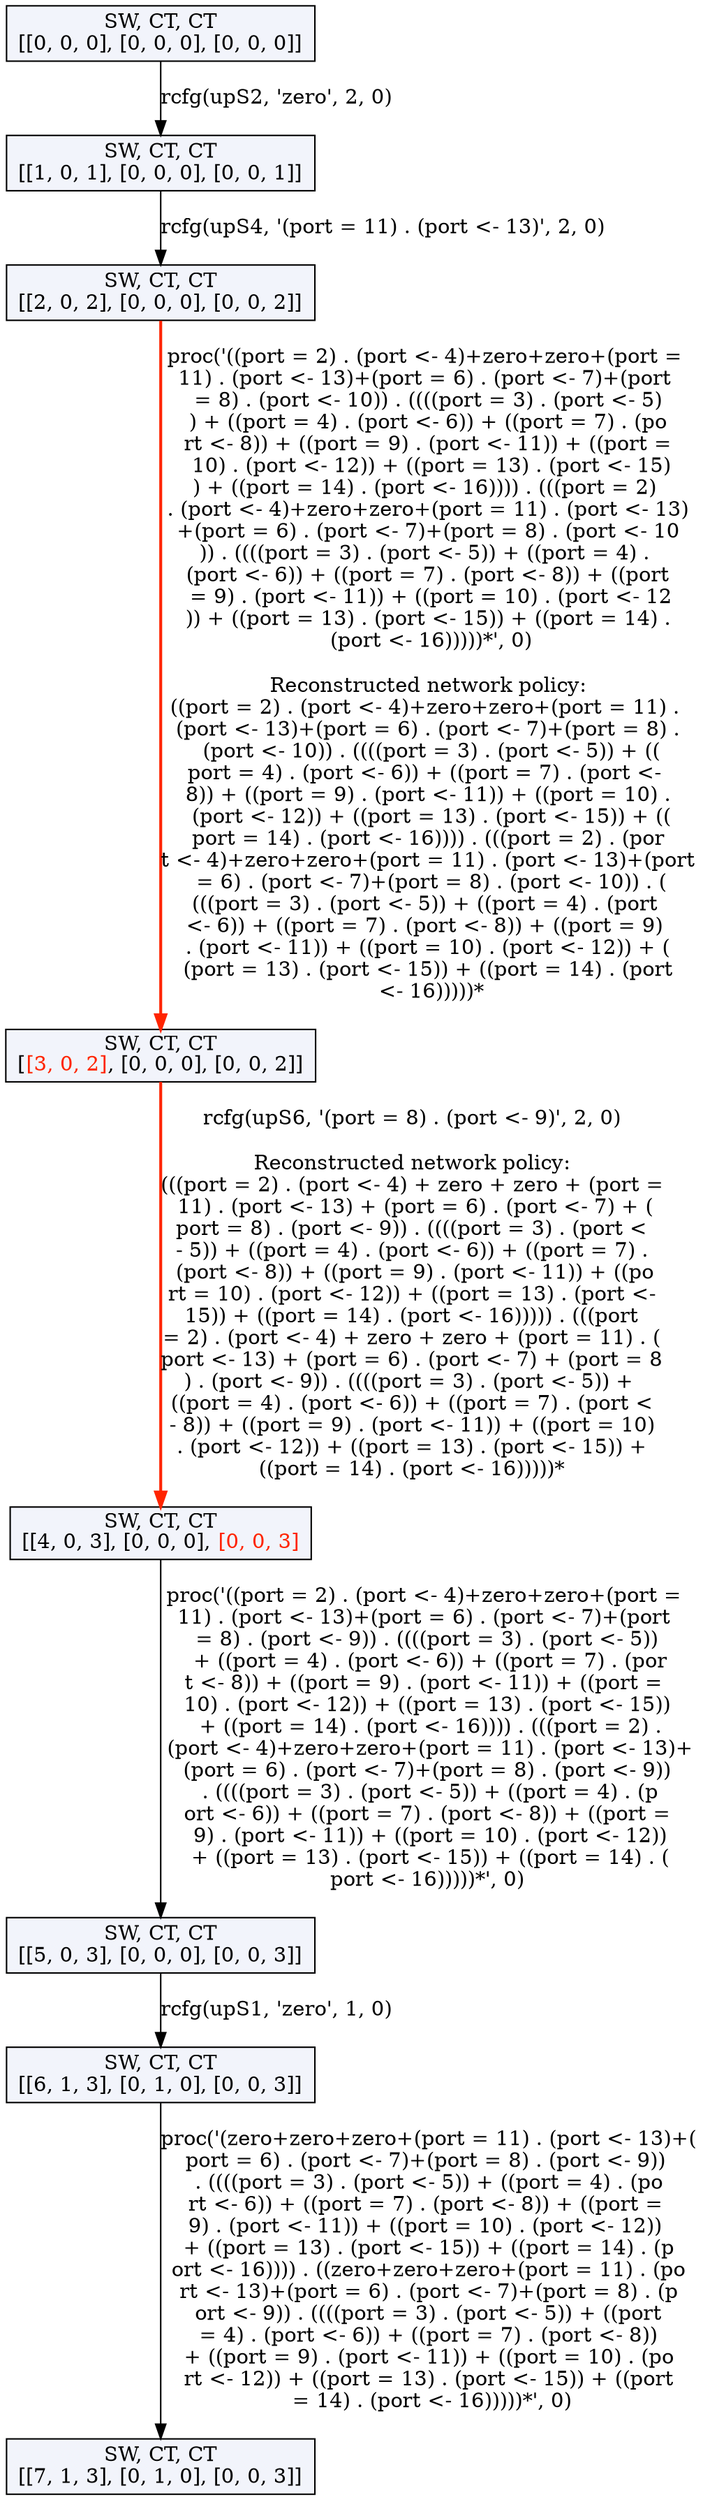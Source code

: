 digraph g {
n0 [label=<SW, CT, CT<br/>[[0, 0, 0], [0, 0, 0], [0, 0, 0]]>, shape=rectangle, style=filled, fillcolor="#F2F4FB"];
n1 [label=<SW, CT, CT<br/>[[1, 0, 1], [0, 0, 0], [0, 0, 1]]>, shape=rectangle, style=filled, fillcolor="#F2F4FB"];
n0 -> n1 [label="rcfg(upS2, 'zero', 2, 0)", color="#000000", penwidth=1.0];
n2 [label=<SW, CT, CT<br/>[[2, 0, 2], [0, 0, 0], [0, 0, 2]]>, shape=rectangle, style=filled, fillcolor="#F2F4FB"];
n1 -> n2 [label="rcfg(upS4, '(port = 11) . (port <- 13)', 2, 0)", color="#000000", penwidth=1.0];
n3 [label=<SW, CT, CT<br/>[<font color="#FF2400">[3, 0, 2]</font>, [0, 0, 0], [0, 0, 2]]>, shape=rectangle, style=filled, fillcolor="#F2F4FB"];
n2 -> n3 [label="proc('((port = 2) . (port <- 4)+zero+zero+(port = 
11) . (port <- 13)+(port = 6) . (port <- 7)+(port 
= 8) . (port <- 10)) . ((((port = 3) . (port <- 5)
) + ((port = 4) . (port <- 6)) + ((port = 7) . (po
rt <- 8)) + ((port = 9) . (port <- 11)) + ((port =
 10) . (port <- 12)) + ((port = 13) . (port <- 15)
) + ((port = 14) . (port <- 16)))) . (((port = 2) 
. (port <- 4)+zero+zero+(port = 11) . (port <- 13)
+(port = 6) . (port <- 7)+(port = 8) . (port <- 10
)) . ((((port = 3) . (port <- 5)) + ((port = 4) . 
(port <- 6)) + ((port = 7) . (port <- 8)) + ((port
 = 9) . (port <- 11)) + ((port = 10) . (port <- 12
)) + ((port = 13) . (port <- 15)) + ((port = 14) .
 (port <- 16)))))*', 0)

Reconstructed network policy:
((port = 2) . (port <- 4)+zero+zero+(port = 11) . 
(port <- 13)+(port = 6) . (port <- 7)+(port = 8) .
 (port <- 10)) . ((((port = 3) . (port <- 5)) + ((
port = 4) . (port <- 6)) + ((port = 7) . (port <- 
8)) + ((port = 9) . (port <- 11)) + ((port = 10) .
 (port <- 12)) + ((port = 13) . (port <- 15)) + ((
port = 14) . (port <- 16)))) . (((port = 2) . (por
t <- 4)+zero+zero+(port = 11) . (port <- 13)+(port
 = 6) . (port <- 7)+(port = 8) . (port <- 10)) . (
(((port = 3) . (port <- 5)) + ((port = 4) . (port 
<- 6)) + ((port = 7) . (port <- 8)) + ((port = 9) 
. (port <- 11)) + ((port = 10) . (port <- 12)) + (
(port = 13) . (port <- 15)) + ((port = 14) . (port
 <- 16)))))*", color="#FF2400", penwidth=2.0];
n4 [label=<SW, CT, CT<br/>[[4, 0, 3], [0, 0, 0], <font color="#FF2400">[0, 0, 3]</font>]>, shape=rectangle, style=filled, fillcolor="#F2F4FB"];
n3 -> n4 [label="rcfg(upS6, '(port = 8) . (port <- 9)', 2, 0)

Reconstructed network policy:
(((port = 2) . (port <- 4) + zero + zero + (port =
 11) . (port <- 13) + (port = 6) . (port <- 7) + (
port = 8) . (port <- 9)) . ((((port = 3) . (port <
- 5)) + ((port = 4) . (port <- 6)) + ((port = 7) .
 (port <- 8)) + ((port = 9) . (port <- 11)) + ((po
rt = 10) . (port <- 12)) + ((port = 13) . (port <-
 15)) + ((port = 14) . (port <- 16))))) . (((port 
= 2) . (port <- 4) + zero + zero + (port = 11) . (
port <- 13) + (port = 6) . (port <- 7) + (port = 8
) . (port <- 9)) . ((((port = 3) . (port <- 5)) + 
((port = 4) . (port <- 6)) + ((port = 7) . (port <
- 8)) + ((port = 9) . (port <- 11)) + ((port = 10)
 . (port <- 12)) + ((port = 13) . (port <- 15)) + 
((port = 14) . (port <- 16)))))*", color="#FF2400", penwidth=2.0];
n5 [label=<SW, CT, CT<br/>[[5, 0, 3], [0, 0, 0], [0, 0, 3]]>, shape=rectangle, style=filled, fillcolor="#F2F4FB"];
n4 -> n5 [label="proc('((port = 2) . (port <- 4)+zero+zero+(port = 
11) . (port <- 13)+(port = 6) . (port <- 7)+(port 
= 8) . (port <- 9)) . ((((port = 3) . (port <- 5))
 + ((port = 4) . (port <- 6)) + ((port = 7) . (por
t <- 8)) + ((port = 9) . (port <- 11)) + ((port = 
10) . (port <- 12)) + ((port = 13) . (port <- 15))
 + ((port = 14) . (port <- 16)))) . (((port = 2) .
 (port <- 4)+zero+zero+(port = 11) . (port <- 13)+
(port = 6) . (port <- 7)+(port = 8) . (port <- 9))
 . ((((port = 3) . (port <- 5)) + ((port = 4) . (p
ort <- 6)) + ((port = 7) . (port <- 8)) + ((port =
 9) . (port <- 11)) + ((port = 10) . (port <- 12))
 + ((port = 13) . (port <- 15)) + ((port = 14) . (
port <- 16)))))*', 0)", color="#000000", penwidth=1.0];
n6 [label=<SW, CT, CT<br/>[[6, 1, 3], [0, 1, 0], [0, 0, 3]]>, shape=rectangle, style=filled, fillcolor="#F2F4FB"];
n5 -> n6 [label="rcfg(upS1, 'zero', 1, 0)", color="#000000", penwidth=1.0];
n7 [label=<SW, CT, CT<br/>[[7, 1, 3], [0, 1, 0], [0, 0, 3]]>, shape=rectangle, style=filled, fillcolor="#F2F4FB"];
n6 -> n7 [label="proc('(zero+zero+zero+(port = 11) . (port <- 13)+(
port = 6) . (port <- 7)+(port = 8) . (port <- 9)) 
. ((((port = 3) . (port <- 5)) + ((port = 4) . (po
rt <- 6)) + ((port = 7) . (port <- 8)) + ((port = 
9) . (port <- 11)) + ((port = 10) . (port <- 12)) 
+ ((port = 13) . (port <- 15)) + ((port = 14) . (p
ort <- 16)))) . ((zero+zero+zero+(port = 11) . (po
rt <- 13)+(port = 6) . (port <- 7)+(port = 8) . (p
ort <- 9)) . ((((port = 3) . (port <- 5)) + ((port
 = 4) . (port <- 6)) + ((port = 7) . (port <- 8)) 
+ ((port = 9) . (port <- 11)) + ((port = 10) . (po
rt <- 12)) + ((port = 13) . (port <- 15)) + ((port
 = 14) . (port <- 16)))))*', 0)", color="#000000", penwidth=1.0];
}